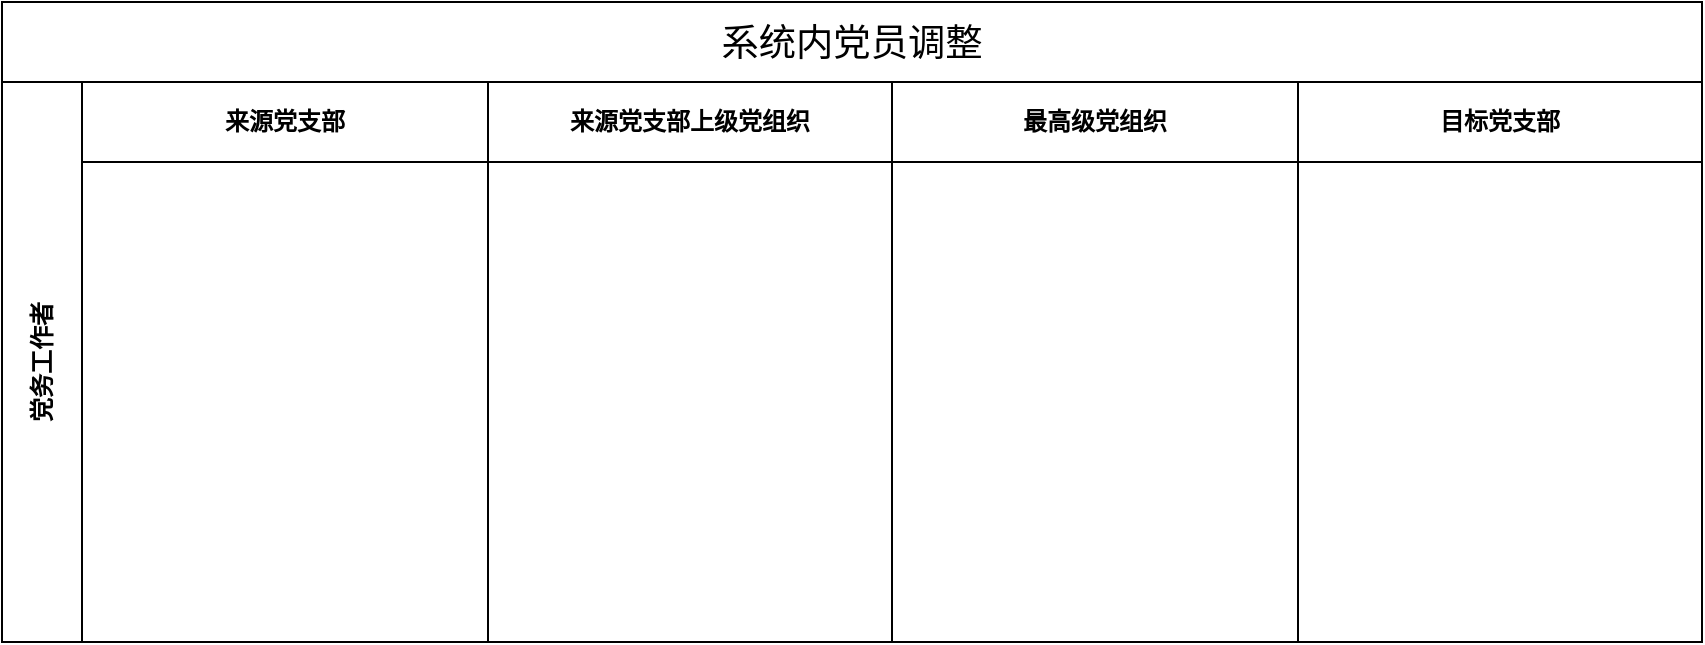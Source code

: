<mxfile version="14.2.5" type="github">
  <diagram id="wFE0QG_FPsp0jaGvCLVb" name="Page-1">
    <mxGraphModel dx="1352" dy="872" grid="1" gridSize="10" guides="1" tooltips="1" connect="1" arrows="1" fold="1" page="1" pageScale="1" pageWidth="850" pageHeight="1100" math="0" shadow="0">
      <root>
        <mxCell id="0" />
        <mxCell id="1" parent="0" />
        <mxCell id="XHP7CSFlEneb-SU_DZhy-2" value="&lt;span style=&quot;font-weight: 400 ; font-size: 14pt ; line-height: 28px&quot;&gt;系统内党员调整&lt;/span&gt;&lt;span style=&quot;font-size: medium ; font-weight: 400&quot;&gt;&lt;/span&gt;" style="shape=table;childLayout=tableLayout;rowLines=0;columnLines=0;startSize=40;html=1;whiteSpace=wrap;collapsible=0;recursiveResize=0;expand=0;pointerEvents=0;fontStyle=1;align=center;" vertex="1" parent="1">
          <mxGeometry width="850" height="320" as="geometry" />
        </mxCell>
        <mxCell id="XHP7CSFlEneb-SU_DZhy-3" value="党务工作者" style="swimlane;horizontal=0;points=[[0,0.5],[1,0.5]];portConstraint=eastwest;startSize=40;html=1;whiteSpace=wrap;collapsible=0;recursiveResize=0;expand=0;pointerEvents=0;fontStyle=1" vertex="1" parent="XHP7CSFlEneb-SU_DZhy-2">
          <mxGeometry y="40" width="850" height="280" as="geometry" />
        </mxCell>
        <mxCell id="XHP7CSFlEneb-SU_DZhy-63" value="来源党支部" style="swimlane;connectable=0;startSize=40;html=1;whiteSpace=wrap;collapsible=0;recursiveResize=0;expand=0;pointerEvents=0;" vertex="1" parent="XHP7CSFlEneb-SU_DZhy-3">
          <mxGeometry x="40" width="203" height="280" as="geometry" />
        </mxCell>
        <mxCell id="XHP7CSFlEneb-SU_DZhy-5" value="来源党支部上级党组织" style="swimlane;connectable=0;startSize=40;html=1;whiteSpace=wrap;collapsible=0;recursiveResize=0;expand=0;pointerEvents=0;" vertex="1" parent="XHP7CSFlEneb-SU_DZhy-3">
          <mxGeometry x="243" width="202" height="280" as="geometry" />
        </mxCell>
        <mxCell id="XHP7CSFlEneb-SU_DZhy-64" value="最高级党组织" style="swimlane;connectable=0;startSize=40;html=1;whiteSpace=wrap;collapsible=0;recursiveResize=0;expand=0;pointerEvents=0;" vertex="1" parent="XHP7CSFlEneb-SU_DZhy-3">
          <mxGeometry x="445" width="203" height="280" as="geometry" />
        </mxCell>
        <mxCell id="XHP7CSFlEneb-SU_DZhy-6" value="目标党支部" style="swimlane;connectable=0;startSize=40;html=1;whiteSpace=wrap;collapsible=0;recursiveResize=0;expand=0;pointerEvents=0;" vertex="1" parent="XHP7CSFlEneb-SU_DZhy-3">
          <mxGeometry x="648" width="202" height="280" as="geometry" />
        </mxCell>
      </root>
    </mxGraphModel>
  </diagram>
</mxfile>
